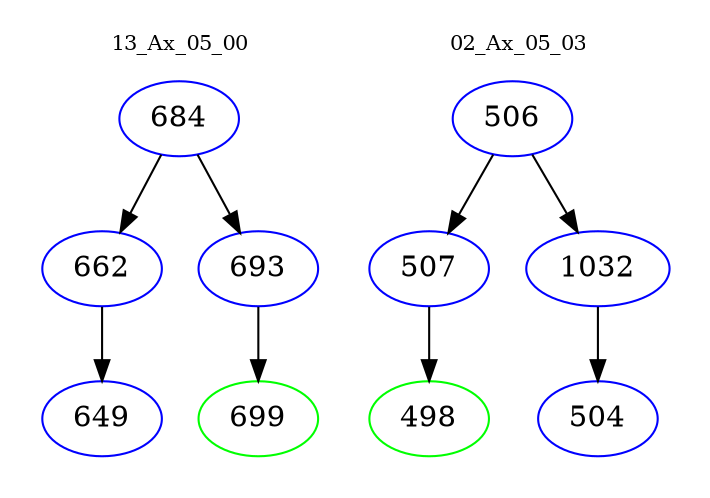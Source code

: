 digraph{
subgraph cluster_0 {
color = white
label = "13_Ax_05_00";
fontsize=10;
T0_684 [label="684", color="blue"]
T0_684 -> T0_662 [color="black"]
T0_662 [label="662", color="blue"]
T0_662 -> T0_649 [color="black"]
T0_649 [label="649", color="blue"]
T0_684 -> T0_693 [color="black"]
T0_693 [label="693", color="blue"]
T0_693 -> T0_699 [color="black"]
T0_699 [label="699", color="green"]
}
subgraph cluster_1 {
color = white
label = "02_Ax_05_03";
fontsize=10;
T1_506 [label="506", color="blue"]
T1_506 -> T1_507 [color="black"]
T1_507 [label="507", color="blue"]
T1_507 -> T1_498 [color="black"]
T1_498 [label="498", color="green"]
T1_506 -> T1_1032 [color="black"]
T1_1032 [label="1032", color="blue"]
T1_1032 -> T1_504 [color="black"]
T1_504 [label="504", color="blue"]
}
}
